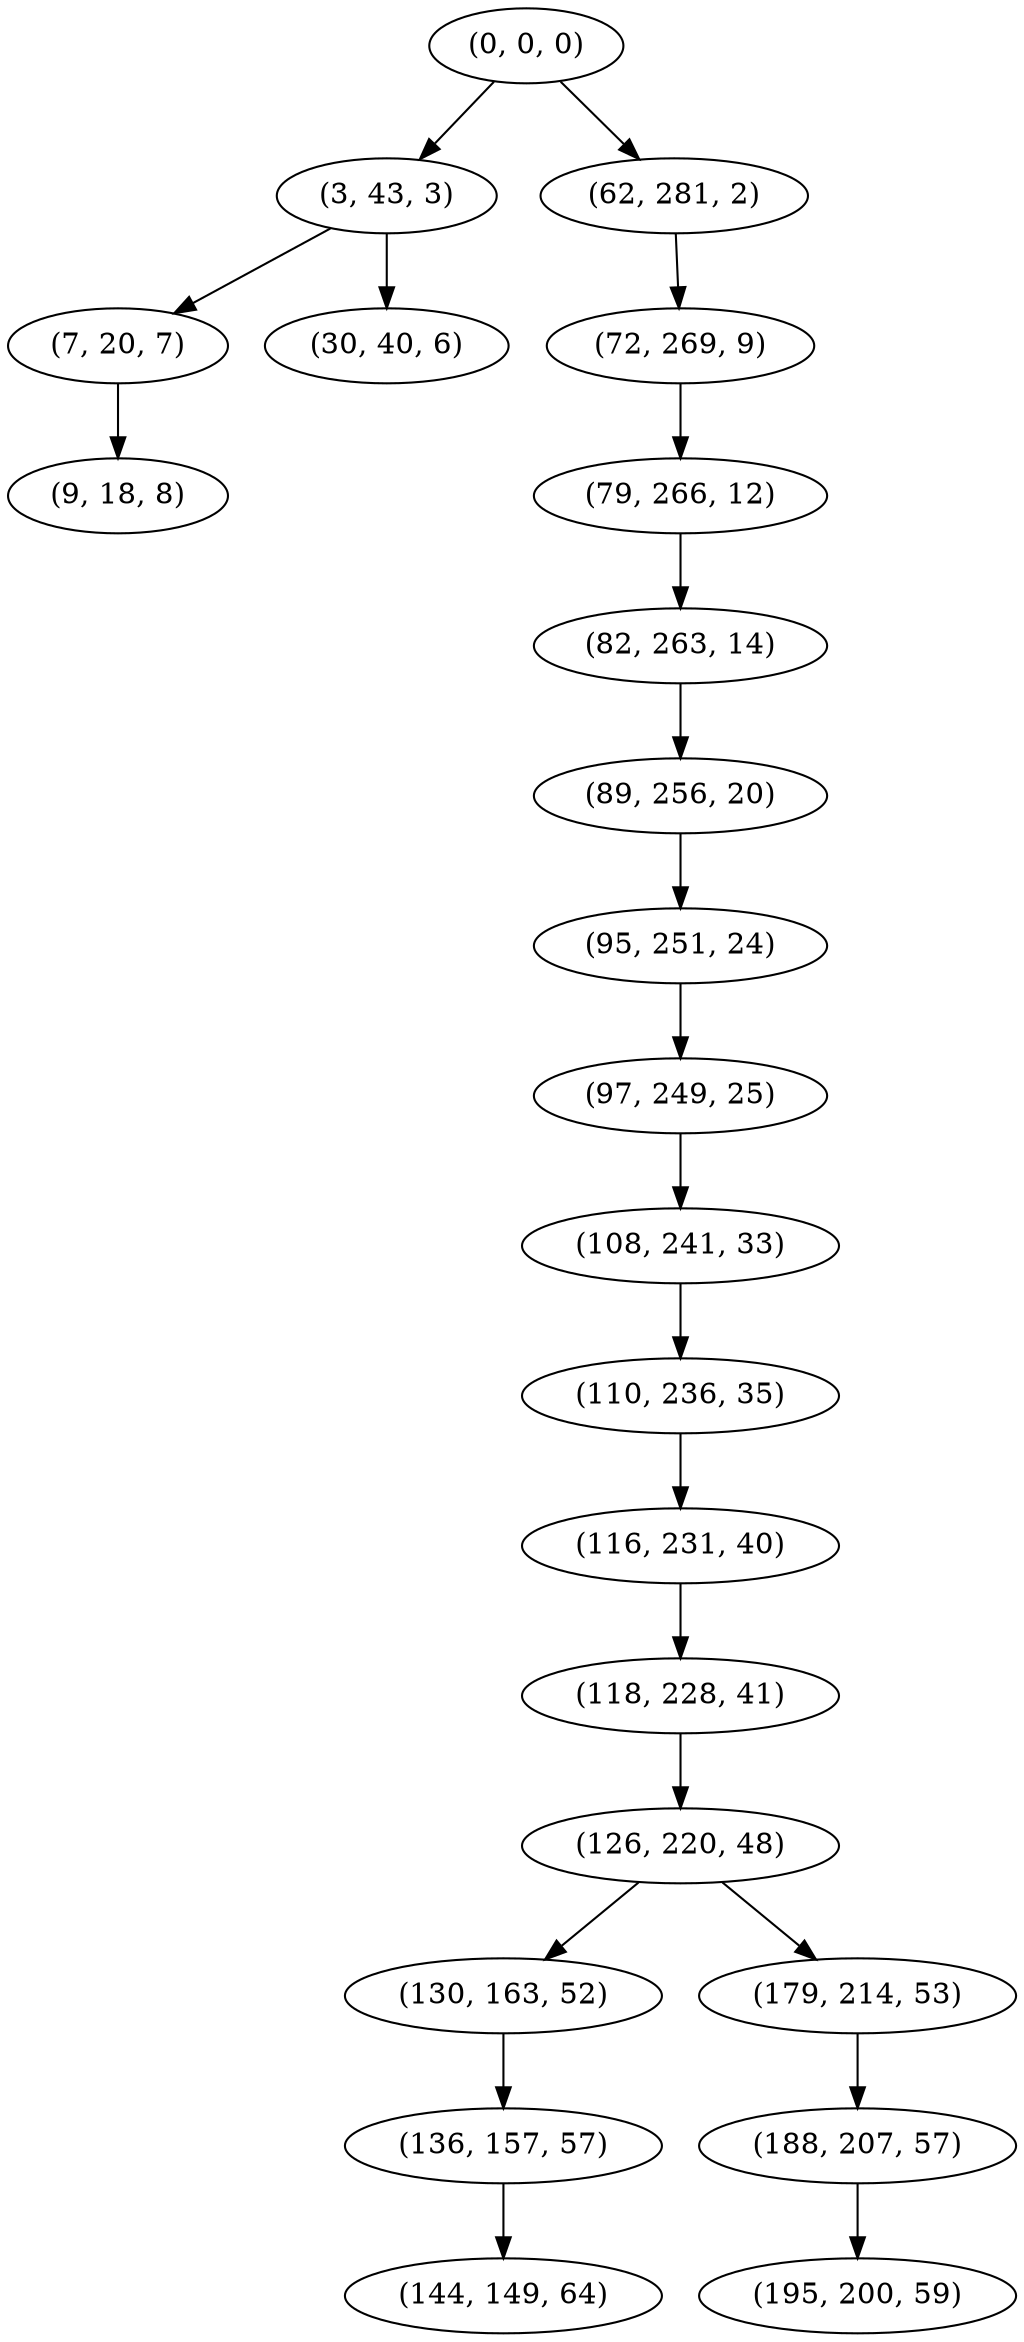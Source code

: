 digraph tree {
    "(0, 0, 0)";
    "(3, 43, 3)";
    "(7, 20, 7)";
    "(9, 18, 8)";
    "(30, 40, 6)";
    "(62, 281, 2)";
    "(72, 269, 9)";
    "(79, 266, 12)";
    "(82, 263, 14)";
    "(89, 256, 20)";
    "(95, 251, 24)";
    "(97, 249, 25)";
    "(108, 241, 33)";
    "(110, 236, 35)";
    "(116, 231, 40)";
    "(118, 228, 41)";
    "(126, 220, 48)";
    "(130, 163, 52)";
    "(136, 157, 57)";
    "(144, 149, 64)";
    "(179, 214, 53)";
    "(188, 207, 57)";
    "(195, 200, 59)";
    "(0, 0, 0)" -> "(3, 43, 3)";
    "(0, 0, 0)" -> "(62, 281, 2)";
    "(3, 43, 3)" -> "(7, 20, 7)";
    "(3, 43, 3)" -> "(30, 40, 6)";
    "(7, 20, 7)" -> "(9, 18, 8)";
    "(62, 281, 2)" -> "(72, 269, 9)";
    "(72, 269, 9)" -> "(79, 266, 12)";
    "(79, 266, 12)" -> "(82, 263, 14)";
    "(82, 263, 14)" -> "(89, 256, 20)";
    "(89, 256, 20)" -> "(95, 251, 24)";
    "(95, 251, 24)" -> "(97, 249, 25)";
    "(97, 249, 25)" -> "(108, 241, 33)";
    "(108, 241, 33)" -> "(110, 236, 35)";
    "(110, 236, 35)" -> "(116, 231, 40)";
    "(116, 231, 40)" -> "(118, 228, 41)";
    "(118, 228, 41)" -> "(126, 220, 48)";
    "(126, 220, 48)" -> "(130, 163, 52)";
    "(126, 220, 48)" -> "(179, 214, 53)";
    "(130, 163, 52)" -> "(136, 157, 57)";
    "(136, 157, 57)" -> "(144, 149, 64)";
    "(179, 214, 53)" -> "(188, 207, 57)";
    "(188, 207, 57)" -> "(195, 200, 59)";
}
